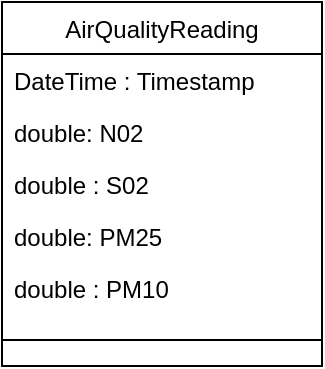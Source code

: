 <mxfile version="26.2.14">
  <diagram id="C5RBs43oDa-KdzZeNtuy" name="Page-1">
    <mxGraphModel dx="1796" dy="1007" grid="1" gridSize="10" guides="1" tooltips="1" connect="1" arrows="1" fold="1" page="1" pageScale="1" pageWidth="827" pageHeight="1169" math="0" shadow="0">
      <root>
        <mxCell id="WIyWlLk6GJQsqaUBKTNV-0" />
        <mxCell id="WIyWlLk6GJQsqaUBKTNV-1" parent="WIyWlLk6GJQsqaUBKTNV-0" />
        <mxCell id="PDPrkzhLTxlDuTiXwt2K-0" value="AirQualityReading" style="swimlane;fontStyle=0;align=center;verticalAlign=top;childLayout=stackLayout;horizontal=1;startSize=26;horizontalStack=0;resizeParent=1;resizeLast=0;collapsible=1;marginBottom=0;rounded=0;shadow=0;strokeWidth=1;" vertex="1" parent="WIyWlLk6GJQsqaUBKTNV-1">
          <mxGeometry x="200" y="290" width="160" height="182" as="geometry">
            <mxRectangle x="340" y="380" width="170" height="26" as="alternateBounds" />
          </mxGeometry>
        </mxCell>
        <mxCell id="PDPrkzhLTxlDuTiXwt2K-1" value="DateTime : Timestamp" style="text;align=left;verticalAlign=top;spacingLeft=4;spacingRight=4;overflow=hidden;rotatable=0;points=[[0,0.5],[1,0.5]];portConstraint=eastwest;" vertex="1" parent="PDPrkzhLTxlDuTiXwt2K-0">
          <mxGeometry y="26" width="160" height="26" as="geometry" />
        </mxCell>
        <mxCell id="PDPrkzhLTxlDuTiXwt2K-2" value="double: N02" style="text;align=left;verticalAlign=top;spacingLeft=4;spacingRight=4;overflow=hidden;rotatable=0;points=[[0,0.5],[1,0.5]];portConstraint=eastwest;" vertex="1" parent="PDPrkzhLTxlDuTiXwt2K-0">
          <mxGeometry y="52" width="160" height="26" as="geometry" />
        </mxCell>
        <mxCell id="PDPrkzhLTxlDuTiXwt2K-3" value="double : S02" style="text;align=left;verticalAlign=top;spacingLeft=4;spacingRight=4;overflow=hidden;rotatable=0;points=[[0,0.5],[1,0.5]];portConstraint=eastwest;" vertex="1" parent="PDPrkzhLTxlDuTiXwt2K-0">
          <mxGeometry y="78" width="160" height="26" as="geometry" />
        </mxCell>
        <mxCell id="PDPrkzhLTxlDuTiXwt2K-4" value="double: PM25" style="text;align=left;verticalAlign=top;spacingLeft=4;spacingRight=4;overflow=hidden;rotatable=0;points=[[0,0.5],[1,0.5]];portConstraint=eastwest;" vertex="1" parent="PDPrkzhLTxlDuTiXwt2K-0">
          <mxGeometry y="104" width="160" height="26" as="geometry" />
        </mxCell>
        <mxCell id="PDPrkzhLTxlDuTiXwt2K-5" value="double : PM10" style="text;align=left;verticalAlign=top;spacingLeft=4;spacingRight=4;overflow=hidden;rotatable=0;points=[[0,0.5],[1,0.5]];portConstraint=eastwest;" vertex="1" parent="PDPrkzhLTxlDuTiXwt2K-0">
          <mxGeometry y="130" width="160" height="26" as="geometry" />
        </mxCell>
        <mxCell id="PDPrkzhLTxlDuTiXwt2K-6" value="" style="line;html=1;strokeWidth=1;align=left;verticalAlign=middle;spacingTop=-1;spacingLeft=3;spacingRight=3;rotatable=0;labelPosition=right;points=[];portConstraint=eastwest;" vertex="1" parent="PDPrkzhLTxlDuTiXwt2K-0">
          <mxGeometry y="156" width="160" height="26" as="geometry" />
        </mxCell>
      </root>
    </mxGraphModel>
  </diagram>
</mxfile>
